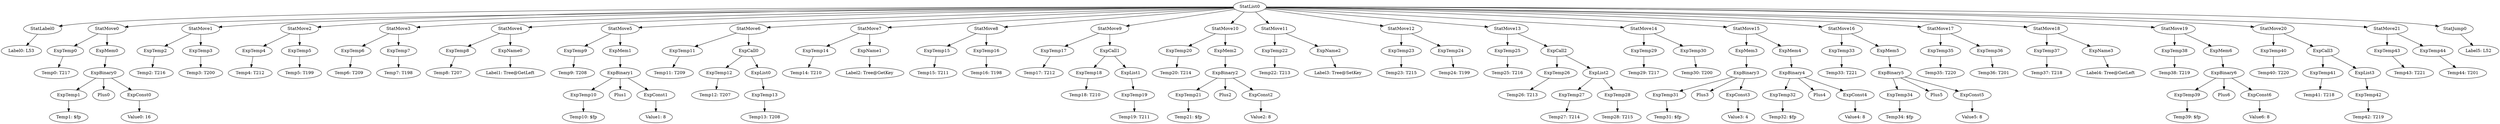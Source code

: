 digraph {
	ordering = out;
	StatJump0 -> "Label5: L52";
	ExpTemp44 -> "Temp44: T201";
	StatMove21 -> ExpTemp43;
	StatMove21 -> ExpTemp44;
	ExpList3 -> ExpTemp42;
	ExpTemp42 -> "Temp42: T219";
	ExpCall3 -> ExpTemp41;
	ExpCall3 -> ExpList3;
	StatMove2 -> ExpTemp4;
	StatMove2 -> ExpTemp5;
	ExpCall1 -> ExpTemp18;
	ExpCall1 -> ExpList1;
	StatMove8 -> ExpTemp15;
	StatMove8 -> ExpTemp16;
	StatMove0 -> ExpTemp0;
	StatMove0 -> ExpMem0;
	ExpTemp32 -> "Temp32: $fp";
	ExpName1 -> "Label2: Tree@GetKey";
	ExpList0 -> ExpTemp13;
	StatMove10 -> ExpTemp20;
	StatMove10 -> ExpMem2;
	ExpCall2 -> ExpTemp26;
	ExpCall2 -> ExpList2;
	ExpTemp16 -> "Temp16: T198";
	ExpBinary6 -> ExpTemp39;
	ExpBinary6 -> Plus6;
	ExpBinary6 -> ExpConst6;
	ExpTemp13 -> "Temp13: T208";
	ExpTemp21 -> "Temp21: $fp";
	ExpCall0 -> ExpTemp12;
	ExpCall0 -> ExpList0;
	StatMove14 -> ExpTemp29;
	StatMove14 -> ExpTemp30;
	StatMove6 -> ExpTemp11;
	StatMove6 -> ExpCall0;
	ExpTemp6 -> "Temp6: T209";
	StatMove9 -> ExpTemp17;
	StatMove9 -> ExpCall1;
	ExpMem1 -> ExpBinary1;
	ExpTemp34 -> "Temp34: $fp";
	ExpConst6 -> "Value6: 8";
	ExpBinary1 -> ExpTemp10;
	ExpBinary1 -> Plus1;
	ExpBinary1 -> ExpConst1;
	StatMove1 -> ExpTemp2;
	StatMove1 -> ExpTemp3;
	ExpTemp8 -> "Temp8: T207";
	ExpTemp18 -> "Temp18: T210";
	ExpTemp31 -> "Temp31: $fp";
	ExpTemp10 -> "Temp10: $fp";
	ExpTemp2 -> "Temp2: T216";
	ExpConst0 -> "Value0: 16";
	ExpTemp19 -> "Temp19: T211";
	StatLabel0 -> "Label0: L53";
	ExpBinary2 -> ExpTemp21;
	ExpBinary2 -> Plus2;
	ExpBinary2 -> ExpConst2;
	ExpMem5 -> ExpBinary5;
	StatList0 -> StatLabel0;
	StatList0 -> StatMove0;
	StatList0 -> StatMove1;
	StatList0 -> StatMove2;
	StatList0 -> StatMove3;
	StatList0 -> StatMove4;
	StatList0 -> StatMove5;
	StatList0 -> StatMove6;
	StatList0 -> StatMove7;
	StatList0 -> StatMove8;
	StatList0 -> StatMove9;
	StatList0 -> StatMove10;
	StatList0 -> StatMove11;
	StatList0 -> StatMove12;
	StatList0 -> StatMove13;
	StatList0 -> StatMove14;
	StatList0 -> StatMove15;
	StatList0 -> StatMove16;
	StatList0 -> StatMove17;
	StatList0 -> StatMove18;
	StatList0 -> StatMove19;
	StatList0 -> StatMove20;
	StatList0 -> StatMove21;
	StatList0 -> StatJump0;
	StatMove20 -> ExpTemp40;
	StatMove20 -> ExpCall3;
	ExpTemp0 -> "Temp0: T217";
	ExpTemp7 -> "Temp7: T198";
	ExpTemp12 -> "Temp12: T207";
	ExpTemp33 -> "Temp33: T221";
	ExpMem2 -> ExpBinary2;
	ExpBinary0 -> ExpTemp1;
	ExpBinary0 -> Plus0;
	ExpBinary0 -> ExpConst0;
	ExpTemp17 -> "Temp17: T212";
	ExpTemp23 -> "Temp23: T215";
	ExpTemp9 -> "Temp9: T208";
	ExpTemp3 -> "Temp3: T200";
	ExpTemp5 -> "Temp5: T199";
	ExpTemp11 -> "Temp11: T209";
	StatMove3 -> ExpTemp6;
	StatMove3 -> ExpTemp7;
	ExpTemp4 -> "Temp4: T212";
	ExpTemp20 -> "Temp20: T214";
	ExpName0 -> "Label1: Tree@GetLeft";
	StatMove7 -> ExpTemp14;
	StatMove7 -> ExpName1;
	ExpTemp15 -> "Temp15: T211";
	ExpTemp28 -> "Temp28: T215";
	StatMove19 -> ExpTemp38;
	StatMove19 -> ExpMem6;
	ExpMem0 -> ExpBinary0;
	ExpConst1 -> "Value1: 8";
	StatMove4 -> ExpTemp8;
	StatMove4 -> ExpName0;
	StatMove5 -> ExpTemp9;
	StatMove5 -> ExpMem1;
	ExpConst2 -> "Value2: 8";
	ExpTemp14 -> "Temp14: T210";
	StatMove12 -> ExpTemp23;
	StatMove12 -> ExpTemp24;
	StatMove15 -> ExpMem3;
	StatMove15 -> ExpMem4;
	ExpBinary3 -> ExpTemp31;
	ExpBinary3 -> Plus3;
	ExpBinary3 -> ExpConst3;
	StatMove11 -> ExpTemp22;
	StatMove11 -> ExpName2;
	ExpName2 -> "Label3: Tree@SetKey";
	ExpTemp24 -> "Temp24: T199";
	ExpMem6 -> ExpBinary6;
	ExpTemp25 -> "Temp25: T216";
	StatMove13 -> ExpTemp25;
	StatMove13 -> ExpCall2;
	ExpTemp27 -> "Temp27: T214";
	ExpTemp22 -> "Temp22: T213";
	ExpList2 -> ExpTemp27;
	ExpList2 -> ExpTemp28;
	ExpTemp29 -> "Temp29: T217";
	ExpTemp30 -> "Temp30: T200";
	ExpConst3 -> "Value3: 4";
	ExpMem3 -> ExpBinary3;
	ExpTemp37 -> "Temp37: T218";
	ExpConst4 -> "Value4: 8";
	ExpMem4 -> ExpBinary4;
	StatMove16 -> ExpTemp33;
	StatMove16 -> ExpMem5;
	ExpTemp43 -> "Temp43: T221";
	ExpBinary5 -> ExpTemp34;
	ExpBinary5 -> Plus5;
	ExpBinary5 -> ExpConst5;
	StatMove18 -> ExpTemp37;
	StatMove18 -> ExpName3;
	ExpConst5 -> "Value5: 8";
	ExpTemp39 -> "Temp39: $fp";
	ExpList1 -> ExpTemp19;
	ExpBinary4 -> ExpTemp32;
	ExpBinary4 -> Plus4;
	ExpBinary4 -> ExpConst4;
	ExpTemp1 -> "Temp1: $fp";
	ExpTemp35 -> "Temp35: T220";
	StatMove17 -> ExpTemp35;
	StatMove17 -> ExpTemp36;
	ExpTemp36 -> "Temp36: T201";
	ExpTemp40 -> "Temp40: T220";
	ExpName3 -> "Label4: Tree@GetLeft";
	ExpTemp38 -> "Temp38: T219";
	ExpTemp26 -> "Temp26: T213";
	ExpTemp41 -> "Temp41: T218";
}

